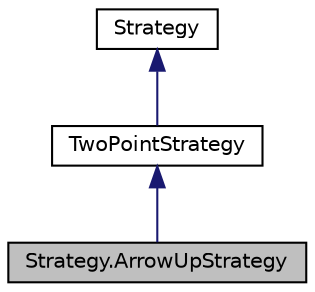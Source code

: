 digraph "Strategy.ArrowUpStrategy"
{
 // LATEX_PDF_SIZE
  edge [fontname="Helvetica",fontsize="10",labelfontname="Helvetica",labelfontsize="10"];
  node [fontname="Helvetica",fontsize="10",shape=record];
  Node1 [label="Strategy.ArrowUpStrategy",height=0.2,width=0.4,color="black", fillcolor="grey75", style="filled", fontcolor="black",tooltip="Implements the arrow up drawing strategy"];
  Node2 -> Node1 [dir="back",color="midnightblue",fontsize="10",style="solid"];
  Node2 [label="TwoPointStrategy",height=0.2,width=0.4,color="black", fillcolor="white", style="filled",URL="$class_strategy_1_1_two_point_strategy.html",tooltip="Base class for all shapes that requires 2 points to be drawn"];
  Node3 -> Node2 [dir="back",color="midnightblue",fontsize="10",style="solid"];
  Node3 [label="Strategy",height=0.2,width=0.4,color="black", fillcolor="white", style="filled",URL="$class_strategy_1_1_strategy.html",tooltip="Base class for each shape strategy."];
}
